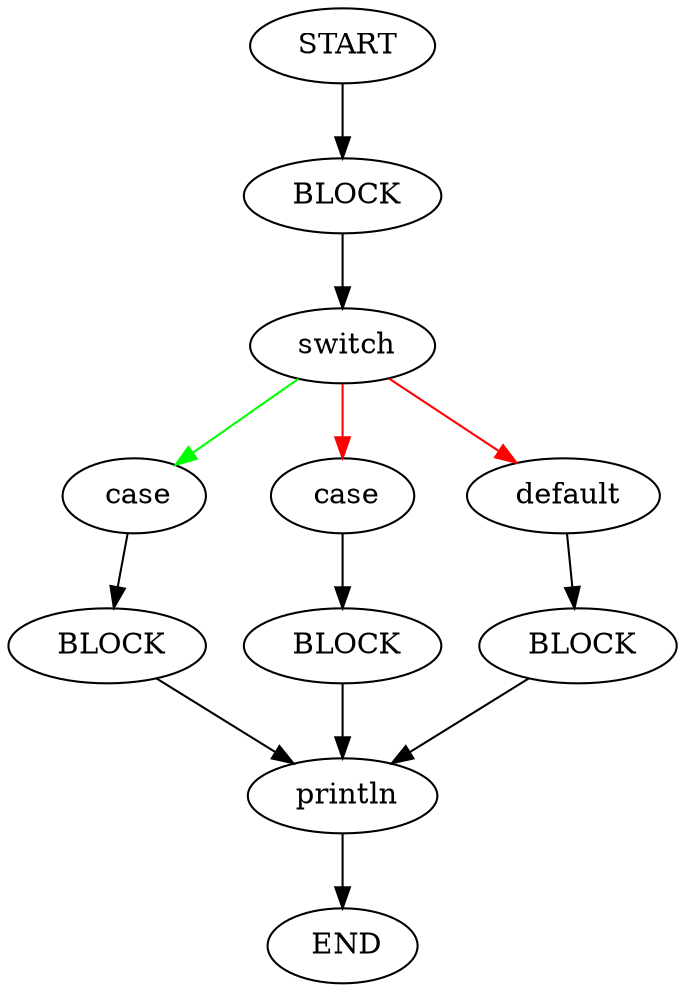 digraph testGraph {
0[label=" START"]
3[label="BLOCK"]
0 -> 3[color=black]
3[label=" BLOCK"]
9[label="switch"]
3 -> 9[color=black]
9[label=" switch"]
10[label="case"]
9 -> 10[color=green]
14[label="case"]
9 -> 14[color=red]
18[label="default"]
9 -> 18[color=red]
10[label=" case"]
12[label="BLOCK"]
10 -> 12[color=black]
14[label=" case"]
16[label="BLOCK"]
14 -> 16[color=black]
18[label=" default"]
19[label="BLOCK"]
18 -> 19[color=black]
12[label=" BLOCK"]
25[label="println"]
12 -> 25[color=black]
16[label=" BLOCK"]
25[label="println"]
16 -> 25[color=black]
19[label=" BLOCK"]
25[label="println"]
19 -> 25[color=black]
25[label=" println"]
1[label="END"]
25 -> 1[color=black]
1[label=" END"]
}
